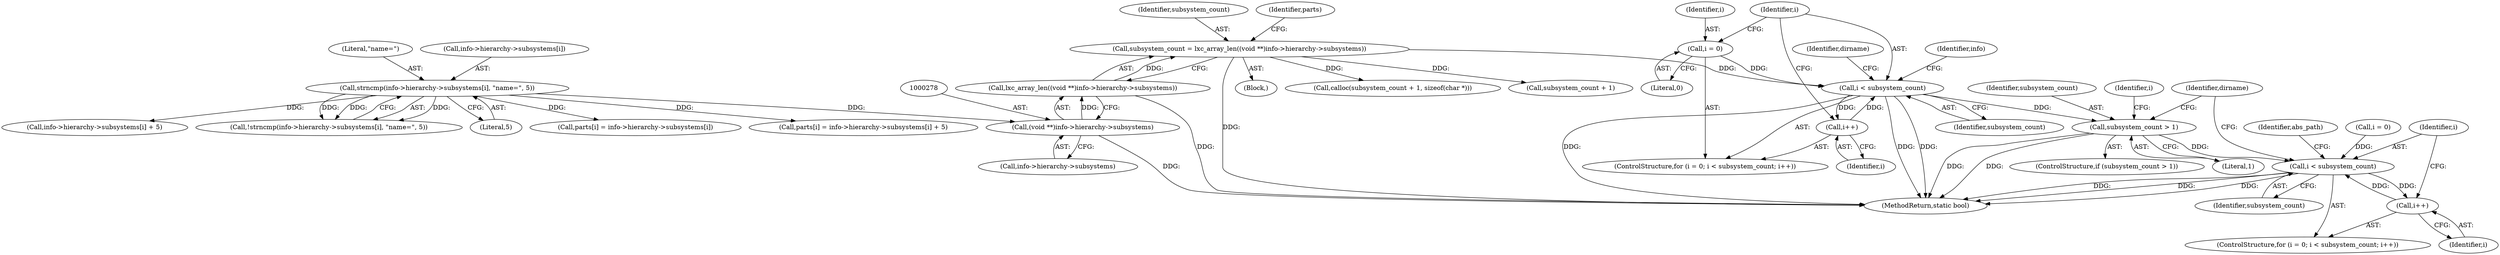 digraph "0_lxc_592fd47a6245508b79fe6ac819fe6d3b2c1289be@API" {
"1000300" [label="(Call,i < subsystem_count)"];
"1000297" [label="(Call,i = 0)"];
"1000303" [label="(Call,i++)"];
"1000300" [label="(Call,i < subsystem_count)"];
"1000274" [label="(Call,subsystem_count = lxc_array_len((void **)info->hierarchy->subsystems))"];
"1000276" [label="(Call,lxc_array_len((void **)info->hierarchy->subsystems))"];
"1000277" [label="(Call,(void **)info->hierarchy->subsystems)"];
"1000308" [label="(Call,strncmp(info->hierarchy->subsystems[i], \"name=\", 5))"];
"1000654" [label="(Call,subsystem_count > 1)"];
"1000662" [label="(Call,i < subsystem_count)"];
"1000665" [label="(Call,i++)"];
"1000287" [label="(Call,subsystem_count + 1)"];
"1000274" [label="(Call,subsystem_count = lxc_array_len((void **)info->hierarchy->subsystems))"];
"1000316" [label="(Literal,\"name=\")"];
"1000309" [label="(Call,info->hierarchy->subsystems[i])"];
"1000245" [label="(Block,)"];
"1000664" [label="(Identifier,subsystem_count)"];
"1000732" [label="(MethodReturn,static bool)"];
"1000275" [label="(Identifier,subsystem_count)"];
"1000318" [label="(Call,parts[i] = info->hierarchy->subsystems[i] + 5)"];
"1000666" [label="(Identifier,i)"];
"1000296" [label="(ControlStructure,for (i = 0; i < subsystem_count; i++))"];
"1000302" [label="(Identifier,subsystem_count)"];
"1000656" [label="(Literal,1)"];
"1000301" [label="(Identifier,i)"];
"1000298" [label="(Identifier,i)"];
"1000322" [label="(Call,info->hierarchy->subsystems[i] + 5)"];
"1000307" [label="(Call,!strncmp(info->hierarchy->subsystems[i], \"name=\", 5))"];
"1000277" [label="(Call,(void **)info->hierarchy->subsystems)"];
"1000317" [label="(Literal,5)"];
"1000655" [label="(Identifier,subsystem_count)"];
"1000654" [label="(Call,subsystem_count > 1)"];
"1000658" [label="(ControlStructure,for (i = 0; i < subsystem_count; i++))"];
"1000663" [label="(Identifier,i)"];
"1000299" [label="(Literal,0)"];
"1000308" [label="(Call,strncmp(info->hierarchy->subsystems[i], \"name=\", 5))"];
"1000285" [label="(Identifier,parts)"];
"1000276" [label="(Call,lxc_array_len((void **)info->hierarchy->subsystems))"];
"1000700" [label="(Identifier,dirname)"];
"1000669" [label="(Identifier,abs_path)"];
"1000332" [label="(Call,parts[i] = info->hierarchy->subsystems[i])"];
"1000303" [label="(Call,i++)"];
"1000304" [label="(Identifier,i)"];
"1000286" [label="(Call,calloc(subsystem_count + 1, sizeof(char *)))"];
"1000665" [label="(Call,i++)"];
"1000653" [label="(ControlStructure,if (subsystem_count > 1))"];
"1000662" [label="(Call,i < subsystem_count)"];
"1000297" [label="(Call,i = 0)"];
"1000279" [label="(Call,info->hierarchy->subsystems)"];
"1000660" [label="(Identifier,i)"];
"1000659" [label="(Call,i = 0)"];
"1000312" [label="(Identifier,info)"];
"1000300" [label="(Call,i < subsystem_count)"];
"1000344" [label="(Identifier,dirname)"];
"1000300" -> "1000296"  [label="AST: "];
"1000300" -> "1000302"  [label="CFG: "];
"1000301" -> "1000300"  [label="AST: "];
"1000302" -> "1000300"  [label="AST: "];
"1000312" -> "1000300"  [label="CFG: "];
"1000344" -> "1000300"  [label="CFG: "];
"1000300" -> "1000732"  [label="DDG: "];
"1000300" -> "1000732"  [label="DDG: "];
"1000300" -> "1000732"  [label="DDG: "];
"1000297" -> "1000300"  [label="DDG: "];
"1000303" -> "1000300"  [label="DDG: "];
"1000274" -> "1000300"  [label="DDG: "];
"1000300" -> "1000303"  [label="DDG: "];
"1000300" -> "1000654"  [label="DDG: "];
"1000297" -> "1000296"  [label="AST: "];
"1000297" -> "1000299"  [label="CFG: "];
"1000298" -> "1000297"  [label="AST: "];
"1000299" -> "1000297"  [label="AST: "];
"1000301" -> "1000297"  [label="CFG: "];
"1000303" -> "1000296"  [label="AST: "];
"1000303" -> "1000304"  [label="CFG: "];
"1000304" -> "1000303"  [label="AST: "];
"1000301" -> "1000303"  [label="CFG: "];
"1000274" -> "1000245"  [label="AST: "];
"1000274" -> "1000276"  [label="CFG: "];
"1000275" -> "1000274"  [label="AST: "];
"1000276" -> "1000274"  [label="AST: "];
"1000285" -> "1000274"  [label="CFG: "];
"1000274" -> "1000732"  [label="DDG: "];
"1000276" -> "1000274"  [label="DDG: "];
"1000274" -> "1000286"  [label="DDG: "];
"1000274" -> "1000287"  [label="DDG: "];
"1000276" -> "1000277"  [label="CFG: "];
"1000277" -> "1000276"  [label="AST: "];
"1000276" -> "1000732"  [label="DDG: "];
"1000277" -> "1000276"  [label="DDG: "];
"1000277" -> "1000279"  [label="CFG: "];
"1000278" -> "1000277"  [label="AST: "];
"1000279" -> "1000277"  [label="AST: "];
"1000277" -> "1000732"  [label="DDG: "];
"1000308" -> "1000277"  [label="DDG: "];
"1000308" -> "1000307"  [label="AST: "];
"1000308" -> "1000317"  [label="CFG: "];
"1000309" -> "1000308"  [label="AST: "];
"1000316" -> "1000308"  [label="AST: "];
"1000317" -> "1000308"  [label="AST: "];
"1000307" -> "1000308"  [label="CFG: "];
"1000308" -> "1000307"  [label="DDG: "];
"1000308" -> "1000307"  [label="DDG: "];
"1000308" -> "1000307"  [label="DDG: "];
"1000308" -> "1000318"  [label="DDG: "];
"1000308" -> "1000322"  [label="DDG: "];
"1000308" -> "1000332"  [label="DDG: "];
"1000654" -> "1000653"  [label="AST: "];
"1000654" -> "1000656"  [label="CFG: "];
"1000655" -> "1000654"  [label="AST: "];
"1000656" -> "1000654"  [label="AST: "];
"1000660" -> "1000654"  [label="CFG: "];
"1000700" -> "1000654"  [label="CFG: "];
"1000654" -> "1000732"  [label="DDG: "];
"1000654" -> "1000732"  [label="DDG: "];
"1000654" -> "1000662"  [label="DDG: "];
"1000662" -> "1000658"  [label="AST: "];
"1000662" -> "1000664"  [label="CFG: "];
"1000663" -> "1000662"  [label="AST: "];
"1000664" -> "1000662"  [label="AST: "];
"1000669" -> "1000662"  [label="CFG: "];
"1000700" -> "1000662"  [label="CFG: "];
"1000662" -> "1000732"  [label="DDG: "];
"1000662" -> "1000732"  [label="DDG: "];
"1000662" -> "1000732"  [label="DDG: "];
"1000659" -> "1000662"  [label="DDG: "];
"1000665" -> "1000662"  [label="DDG: "];
"1000662" -> "1000665"  [label="DDG: "];
"1000665" -> "1000658"  [label="AST: "];
"1000665" -> "1000666"  [label="CFG: "];
"1000666" -> "1000665"  [label="AST: "];
"1000663" -> "1000665"  [label="CFG: "];
}
